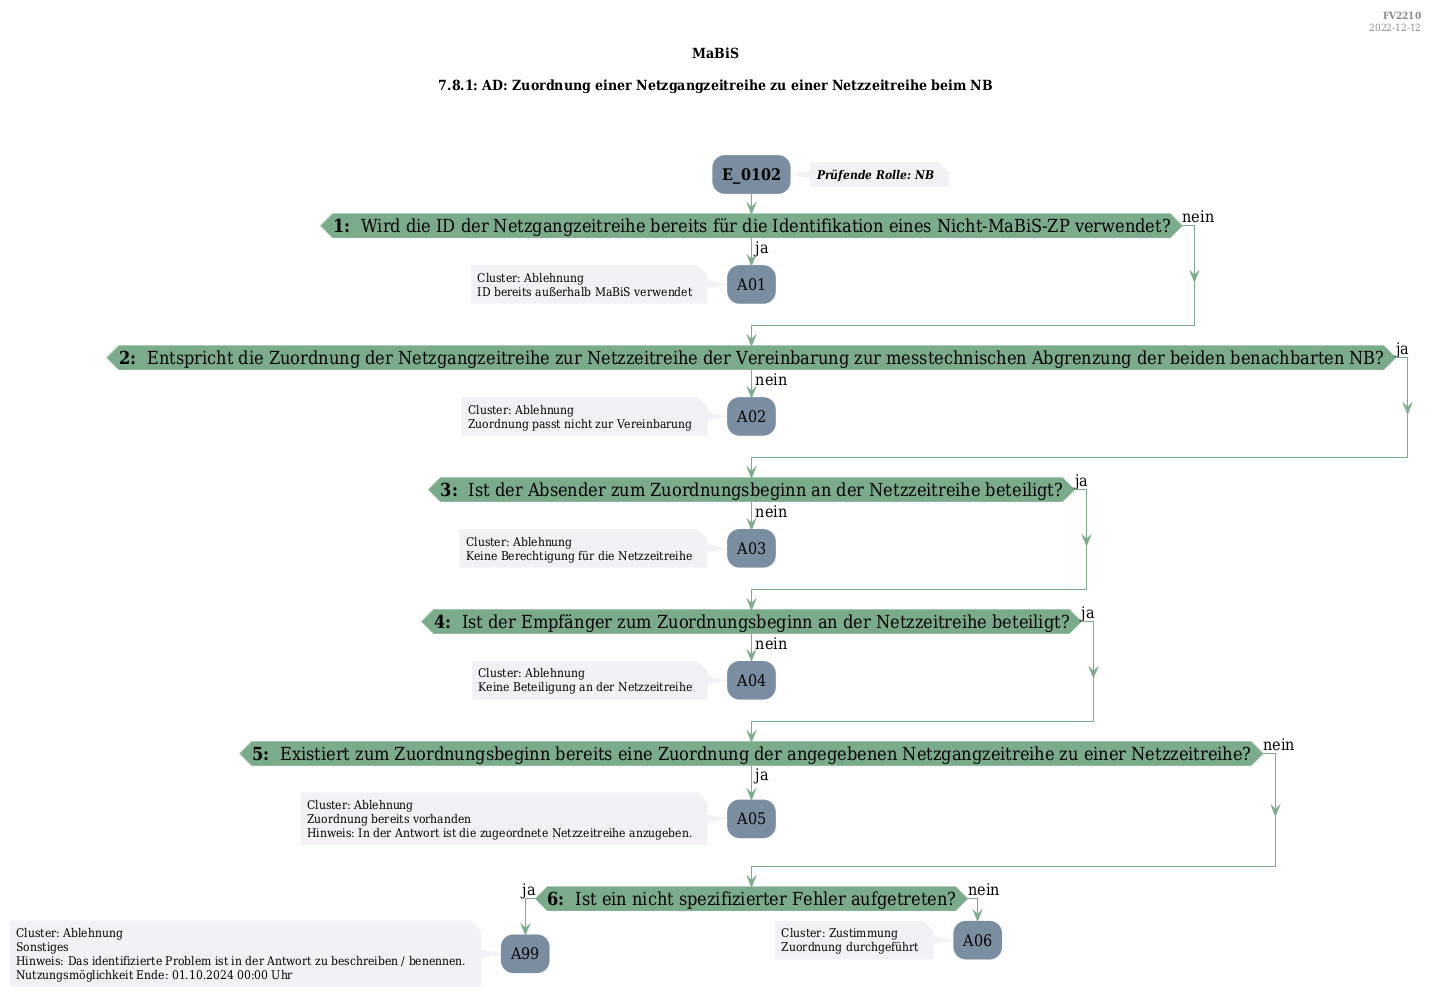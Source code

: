 @startuml
skinparam Shadowing false
skinparam NoteBorderColor #f3f1f6
skinparam NoteBackgroundColor #f3f1f6
skinparam NoteFontSize 12
skinparam ActivityBorderColor none
skinparam ActivityBackgroundColor #7a8da1
skinparam ActivityFontSize 16
skinparam ArrowColor #7aab8a
skinparam ArrowFontSize 16
skinparam ActivityDiamondBackgroundColor #7aab8a
skinparam ActivityDiamondBorderColor #7aab8a
skinparam ActivityDiamondFontSize 18
skinparam defaultFontName DejaVu Serif Condensed
skinparam ActivityEndColor #669580

header
<b>FV2210
2022-12-12
endheader

title
MaBiS

7.8.1: AD: Zuordnung einer Netzgangzeitreihe zu einer Netzzeitreihe beim NB



end title
:<b>E_0102</b>;
note right
<b><i>Prüfende Rolle: NB
end note

if (<b>1: </b> Wird die ID der Netzgangzeitreihe bereits für die Identifikation eines Nicht-MaBiS-ZP verwendet?) then (ja)
    :A01;
    note left
        Cluster: Ablehnung
        ID bereits außerhalb MaBiS verwendet
    endnote
    kill;
else (nein)
endif
if (<b>2: </b> Entspricht die Zuordnung der Netzgangzeitreihe zur Netzzeitreihe der Vereinbarung zur messtechnischen Abgrenzung der beiden benachbarten NB?) then (ja)
else (nein)
    :A02;
    note left
        Cluster: Ablehnung
        Zuordnung passt nicht zur Vereinbarung
    endnote
    kill;
endif
if (<b>3: </b> Ist der Absender zum Zuordnungsbeginn an der Netzzeitreihe beteiligt?) then (ja)
else (nein)
    :A03;
    note left
        Cluster: Ablehnung
        Keine Berechtigung für die Netzzeitreihe
    endnote
    kill;
endif
if (<b>4: </b> Ist der Empfänger zum Zuordnungsbeginn an der Netzzeitreihe beteiligt?) then (ja)
else (nein)
    :A04;
    note left
        Cluster: Ablehnung
        Keine Beteiligung an der Netzzeitreihe
    endnote
    kill;
endif
if (<b>5: </b> Existiert zum Zuordnungsbeginn bereits eine Zuordnung der angegebenen Netzgangzeitreihe zu einer Netzzeitreihe?) then (ja)
    :A05;
    note left
        Cluster: Ablehnung
        Zuordnung bereits vorhanden
        Hinweis: In der Antwort ist die zugeordnete Netzzeitreihe anzugeben.
    endnote
    kill;
else (nein)
endif
if (<b>6: </b> Ist ein nicht spezifizierter Fehler aufgetreten?) then (ja)
    :A99;
    note left
        Cluster: Ablehnung
        Sonstiges
        Hinweis: Das identifizierte Problem ist in der Antwort zu beschreiben / benennen.
        Nutzungsmöglichkeit Ende: 01.10.2024 00:00 Uhr
    endnote
    kill;
else (nein)
    :A06;
    note left
        Cluster: Zustimmung
        Zuordnung durchgeführt
    endnote
    kill;
endif

@enduml
